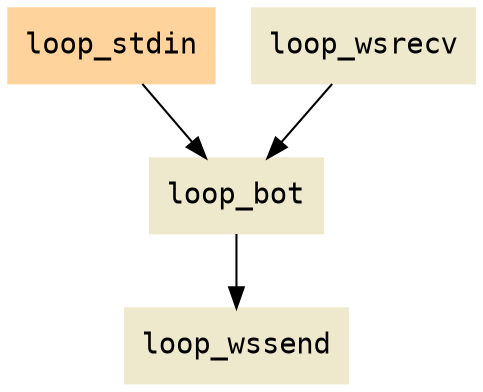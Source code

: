 digraph architecture {
    graph [fontname=monospace];
    node [fontname=monospace, shape=box];
    edge [fontname=monospace];

    loop_stdin [color=burlywood1, style=filled]
    loop_wsrecv [color=cornsilk2, style=filled]
    loop_bot [color=cornsilk2, style=filled]
    loop_wssend [color=cornsilk2, style=filled]

    loop_stdin -> loop_bot;
    loop_wsrecv -> loop_bot;
    loop_bot -> loop_wssend;
}
